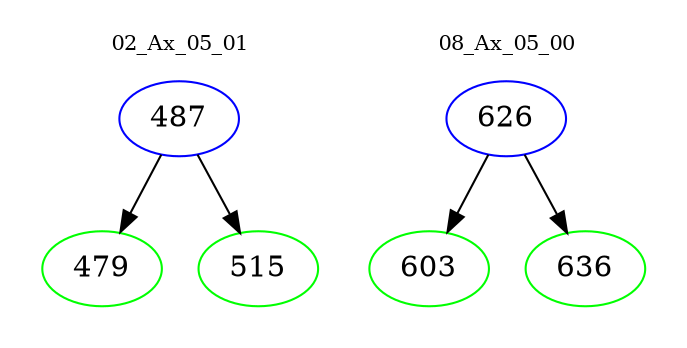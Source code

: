 digraph{
subgraph cluster_0 {
color = white
label = "02_Ax_05_01";
fontsize=10;
T0_487 [label="487", color="blue"]
T0_487 -> T0_479 [color="black"]
T0_479 [label="479", color="green"]
T0_487 -> T0_515 [color="black"]
T0_515 [label="515", color="green"]
}
subgraph cluster_1 {
color = white
label = "08_Ax_05_00";
fontsize=10;
T1_626 [label="626", color="blue"]
T1_626 -> T1_603 [color="black"]
T1_603 [label="603", color="green"]
T1_626 -> T1_636 [color="black"]
T1_636 [label="636", color="green"]
}
}

